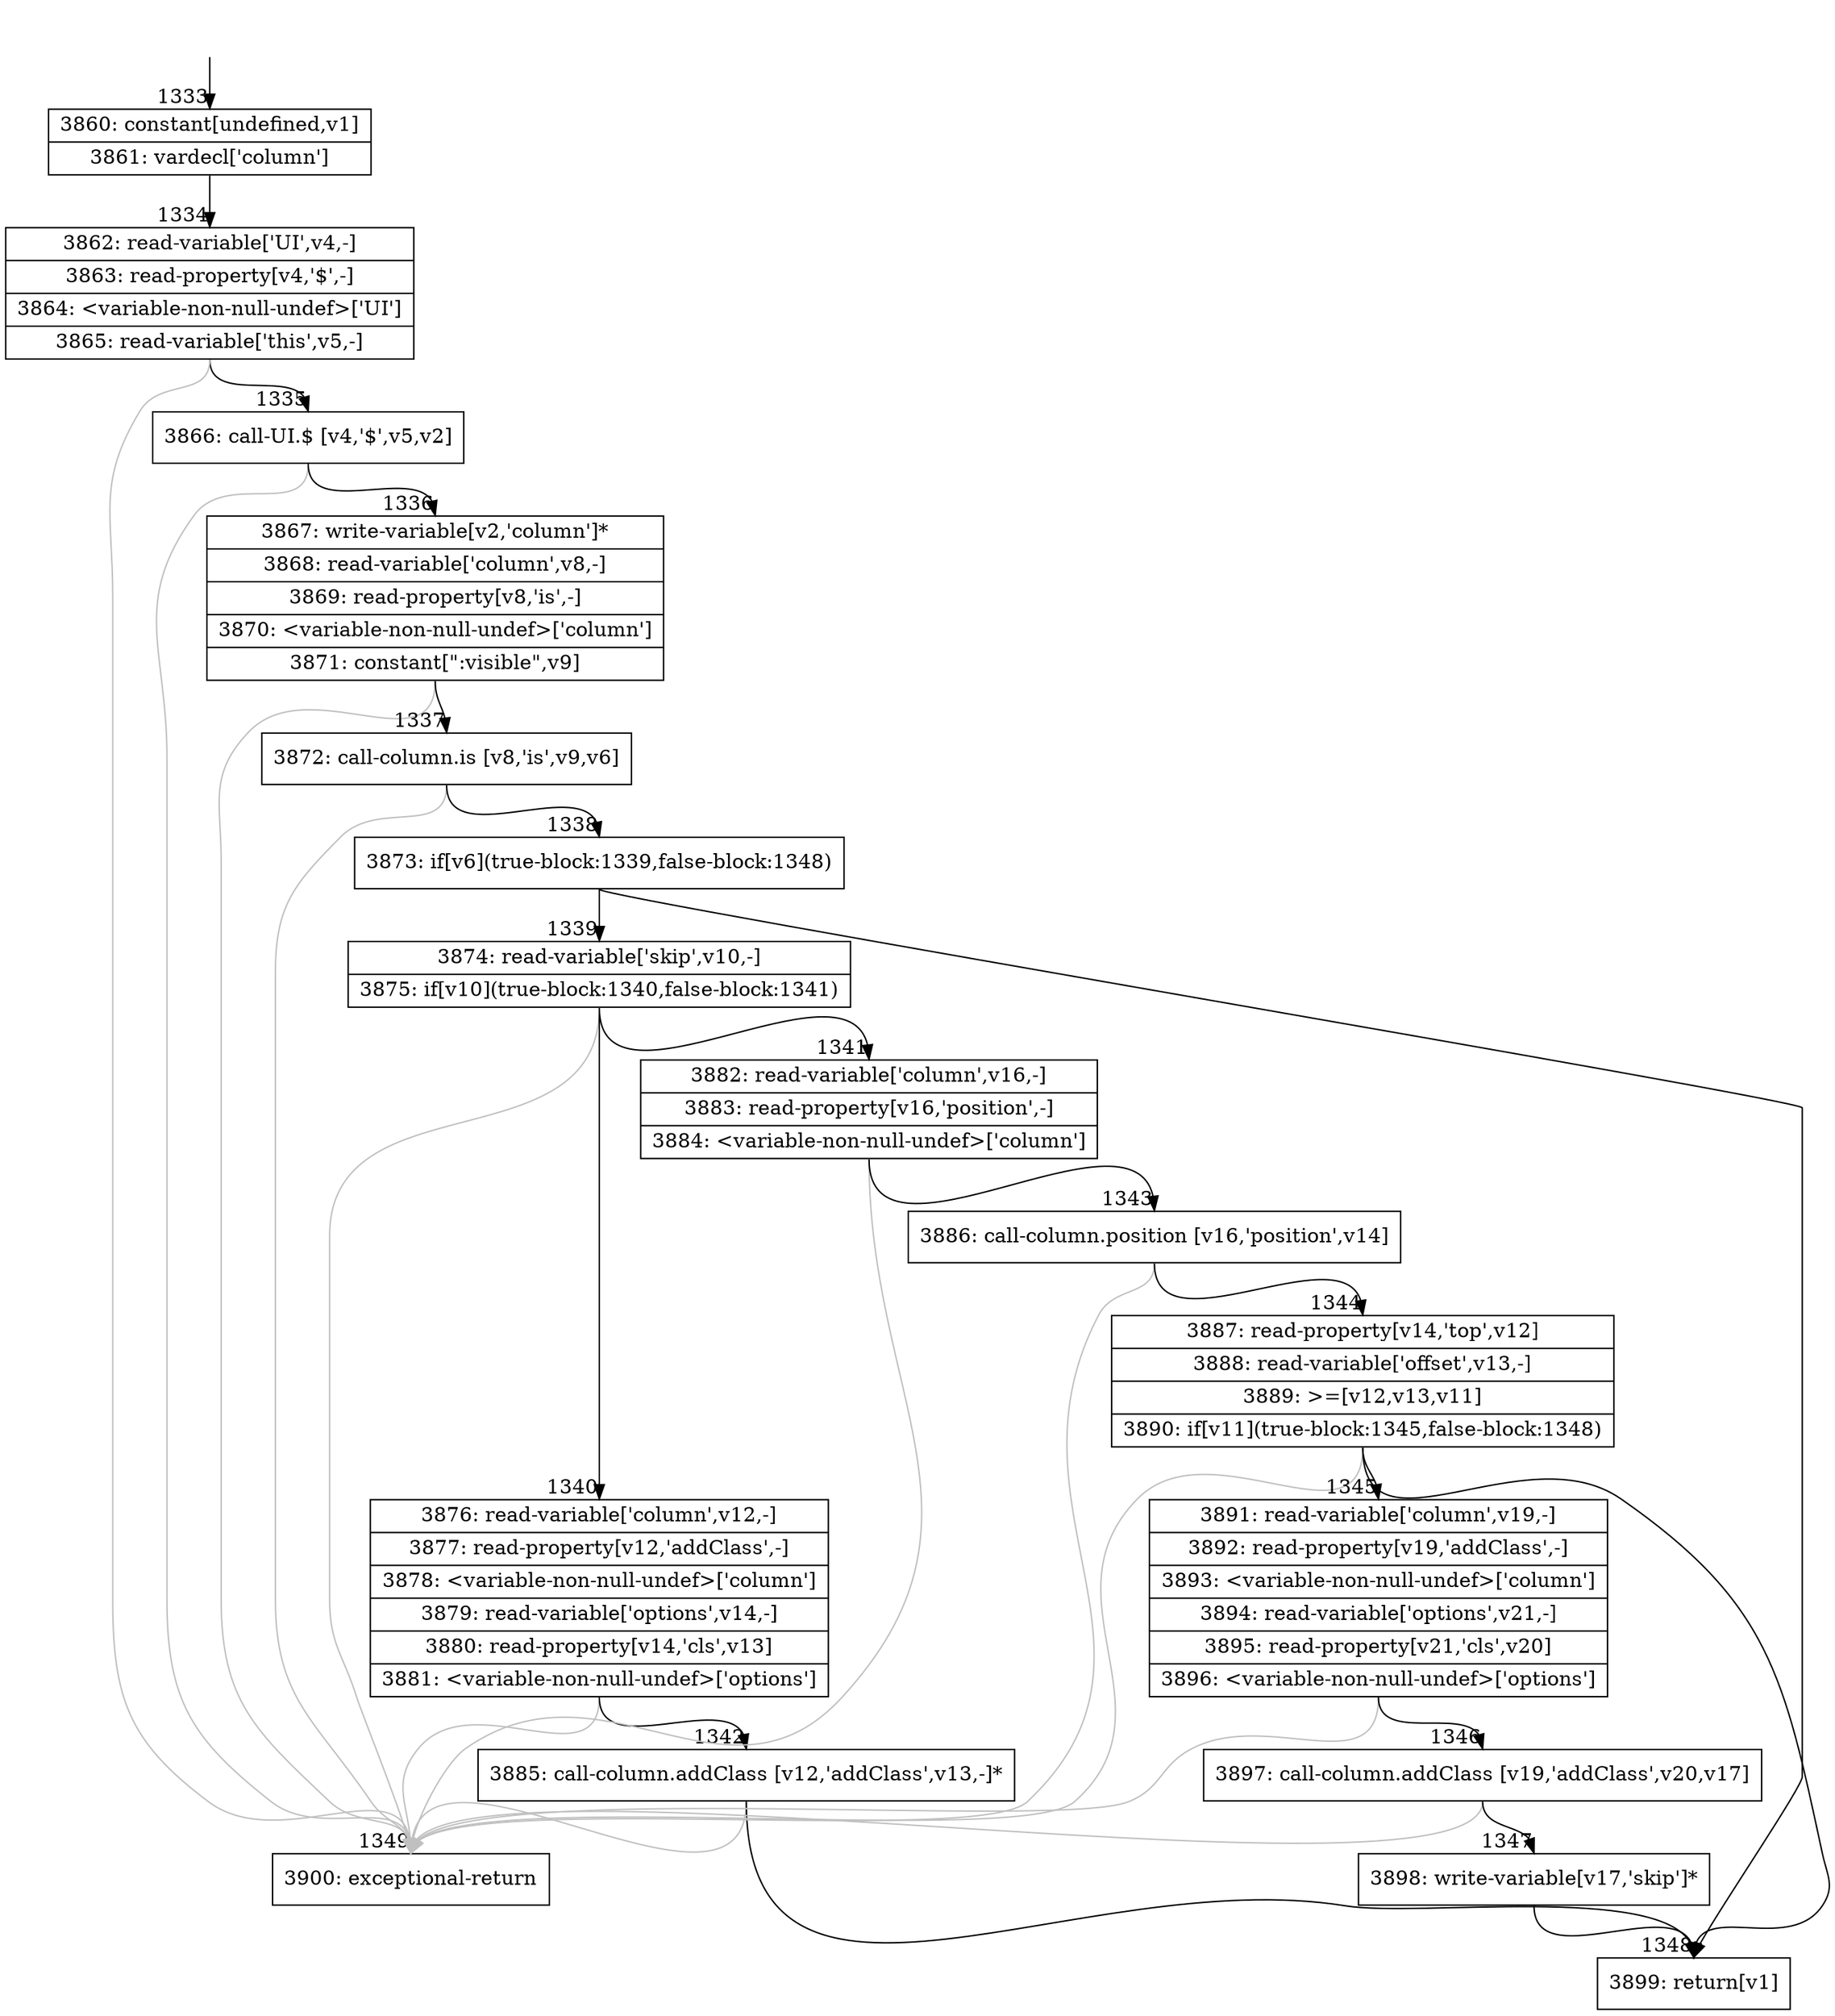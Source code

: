 digraph {
rankdir="TD"
BB_entry108[shape=none,label=""];
BB_entry108 -> BB1333 [tailport=s, headport=n, headlabel="    1333"]
BB1333 [shape=record label="{3860: constant[undefined,v1]|3861: vardecl['column']}" ] 
BB1333 -> BB1334 [tailport=s, headport=n, headlabel="      1334"]
BB1334 [shape=record label="{3862: read-variable['UI',v4,-]|3863: read-property[v4,'$',-]|3864: \<variable-non-null-undef\>['UI']|3865: read-variable['this',v5,-]}" ] 
BB1334 -> BB1335 [tailport=s, headport=n, headlabel="      1335"]
BB1334 -> BB1349 [tailport=s, headport=n, color=gray, headlabel="      1349"]
BB1335 [shape=record label="{3866: call-UI.$ [v4,'$',v5,v2]}" ] 
BB1335 -> BB1336 [tailport=s, headport=n, headlabel="      1336"]
BB1335 -> BB1349 [tailport=s, headport=n, color=gray]
BB1336 [shape=record label="{3867: write-variable[v2,'column']*|3868: read-variable['column',v8,-]|3869: read-property[v8,'is',-]|3870: \<variable-non-null-undef\>['column']|3871: constant[\":visible\",v9]}" ] 
BB1336 -> BB1337 [tailport=s, headport=n, headlabel="      1337"]
BB1336 -> BB1349 [tailport=s, headport=n, color=gray]
BB1337 [shape=record label="{3872: call-column.is [v8,'is',v9,v6]}" ] 
BB1337 -> BB1338 [tailport=s, headport=n, headlabel="      1338"]
BB1337 -> BB1349 [tailport=s, headport=n, color=gray]
BB1338 [shape=record label="{3873: if[v6](true-block:1339,false-block:1348)}" ] 
BB1338 -> BB1339 [tailport=s, headport=n, headlabel="      1339"]
BB1338 -> BB1348 [tailport=s, headport=n, headlabel="      1348"]
BB1339 [shape=record label="{3874: read-variable['skip',v10,-]|3875: if[v10](true-block:1340,false-block:1341)}" ] 
BB1339 -> BB1340 [tailport=s, headport=n, headlabel="      1340"]
BB1339 -> BB1341 [tailport=s, headport=n, headlabel="      1341"]
BB1339 -> BB1349 [tailport=s, headport=n, color=gray]
BB1340 [shape=record label="{3876: read-variable['column',v12,-]|3877: read-property[v12,'addClass',-]|3878: \<variable-non-null-undef\>['column']|3879: read-variable['options',v14,-]|3880: read-property[v14,'cls',v13]|3881: \<variable-non-null-undef\>['options']}" ] 
BB1340 -> BB1342 [tailport=s, headport=n, headlabel="      1342"]
BB1340 -> BB1349 [tailport=s, headport=n, color=gray]
BB1341 [shape=record label="{3882: read-variable['column',v16,-]|3883: read-property[v16,'position',-]|3884: \<variable-non-null-undef\>['column']}" ] 
BB1341 -> BB1343 [tailport=s, headport=n, headlabel="      1343"]
BB1341 -> BB1349 [tailport=s, headport=n, color=gray]
BB1342 [shape=record label="{3885: call-column.addClass [v12,'addClass',v13,-]*}" ] 
BB1342 -> BB1348 [tailport=s, headport=n]
BB1342 -> BB1349 [tailport=s, headport=n, color=gray]
BB1343 [shape=record label="{3886: call-column.position [v16,'position',v14]}" ] 
BB1343 -> BB1344 [tailport=s, headport=n, headlabel="      1344"]
BB1343 -> BB1349 [tailport=s, headport=n, color=gray]
BB1344 [shape=record label="{3887: read-property[v14,'top',v12]|3888: read-variable['offset',v13,-]|3889: \>=[v12,v13,v11]|3890: if[v11](true-block:1345,false-block:1348)}" ] 
BB1344 -> BB1345 [tailport=s, headport=n, headlabel="      1345"]
BB1344 -> BB1348 [tailport=s, headport=n]
BB1344 -> BB1349 [tailport=s, headport=n, color=gray]
BB1345 [shape=record label="{3891: read-variable['column',v19,-]|3892: read-property[v19,'addClass',-]|3893: \<variable-non-null-undef\>['column']|3894: read-variable['options',v21,-]|3895: read-property[v21,'cls',v20]|3896: \<variable-non-null-undef\>['options']}" ] 
BB1345 -> BB1346 [tailport=s, headport=n, headlabel="      1346"]
BB1345 -> BB1349 [tailport=s, headport=n, color=gray]
BB1346 [shape=record label="{3897: call-column.addClass [v19,'addClass',v20,v17]}" ] 
BB1346 -> BB1347 [tailport=s, headport=n, headlabel="      1347"]
BB1346 -> BB1349 [tailport=s, headport=n, color=gray]
BB1347 [shape=record label="{3898: write-variable[v17,'skip']*}" ] 
BB1347 -> BB1348 [tailport=s, headport=n]
BB1348 [shape=record label="{3899: return[v1]}" ] 
BB1349 [shape=record label="{3900: exceptional-return}" ] 
//#$~ 1040
}
